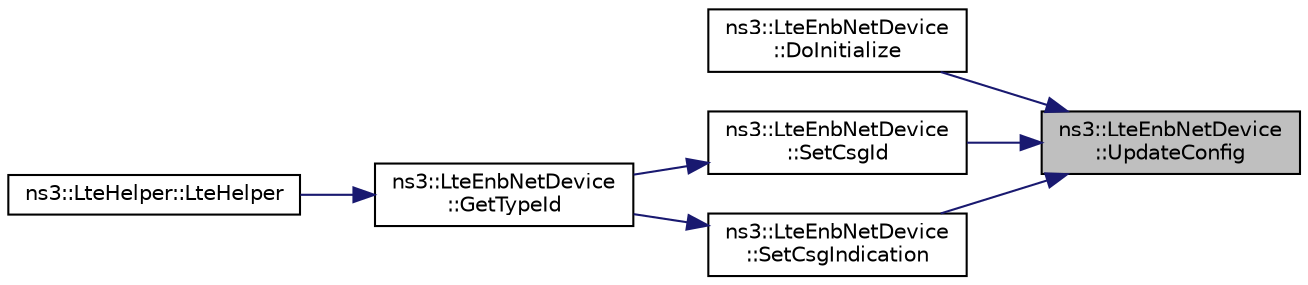 digraph "ns3::LteEnbNetDevice::UpdateConfig"
{
 // LATEX_PDF_SIZE
  edge [fontname="Helvetica",fontsize="10",labelfontname="Helvetica",labelfontsize="10"];
  node [fontname="Helvetica",fontsize="10",shape=record];
  rankdir="RL";
  Node1 [label="ns3::LteEnbNetDevice\l::UpdateConfig",height=0.2,width=0.4,color="black", fillcolor="grey75", style="filled", fontcolor="black",tooltip="Propagate attributes and configuration to sub-modules."];
  Node1 -> Node2 [dir="back",color="midnightblue",fontsize="10",style="solid",fontname="Helvetica"];
  Node2 [label="ns3::LteEnbNetDevice\l::DoInitialize",height=0.2,width=0.4,color="black", fillcolor="white", style="filled",URL="$classns3_1_1_lte_enb_net_device.html#acdd07ecc442b6edad44ac28c02b95886",tooltip="Initialize() implementation."];
  Node1 -> Node3 [dir="back",color="midnightblue",fontsize="10",style="solid",fontname="Helvetica"];
  Node3 [label="ns3::LteEnbNetDevice\l::SetCsgId",height=0.2,width=0.4,color="black", fillcolor="white", style="filled",URL="$classns3_1_1_lte_enb_net_device.html#a3295d645fda58a79bddd1a48270119f0",tooltip="Associate the eNodeB device with a particular CSG."];
  Node3 -> Node4 [dir="back",color="midnightblue",fontsize="10",style="solid",fontname="Helvetica"];
  Node4 [label="ns3::LteEnbNetDevice\l::GetTypeId",height=0.2,width=0.4,color="black", fillcolor="white", style="filled",URL="$classns3_1_1_lte_enb_net_device.html#a5a17444284da7566eadfc242ba013371",tooltip="Get the type ID."];
  Node4 -> Node5 [dir="back",color="midnightblue",fontsize="10",style="solid",fontname="Helvetica"];
  Node5 [label="ns3::LteHelper::LteHelper",height=0.2,width=0.4,color="black", fillcolor="white", style="filled",URL="$classns3_1_1_lte_helper.html#ae74415a950dd03cd60e37faf5d5210b8",tooltip=" "];
  Node1 -> Node6 [dir="back",color="midnightblue",fontsize="10",style="solid",fontname="Helvetica"];
  Node6 [label="ns3::LteEnbNetDevice\l::SetCsgIndication",height=0.2,width=0.4,color="black", fillcolor="white", style="filled",URL="$classns3_1_1_lte_enb_net_device.html#a8151f16ad371bd4c2276d99ef80c6f5d",tooltip="Enable or disable the CSG indication flag."];
  Node6 -> Node4 [dir="back",color="midnightblue",fontsize="10",style="solid",fontname="Helvetica"];
}
